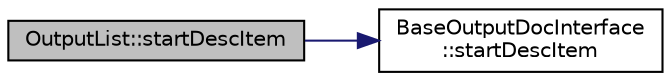digraph "OutputList::startDescItem"
{
 // LATEX_PDF_SIZE
  edge [fontname="Helvetica",fontsize="10",labelfontname="Helvetica",labelfontsize="10"];
  node [fontname="Helvetica",fontsize="10",shape=record];
  rankdir="LR";
  Node1 [label="OutputList::startDescItem",height=0.2,width=0.4,color="black", fillcolor="grey75", style="filled", fontcolor="black",tooltip=" "];
  Node1 -> Node2 [color="midnightblue",fontsize="10",style="solid",fontname="Helvetica"];
  Node2 [label="BaseOutputDocInterface\l::startDescItem",height=0.2,width=0.4,color="black", fillcolor="white", style="filled",URL="$classBaseOutputDocInterface.html#a5d1cc59d94c3f529c90e0a06704be181",tooltip=" "];
}
